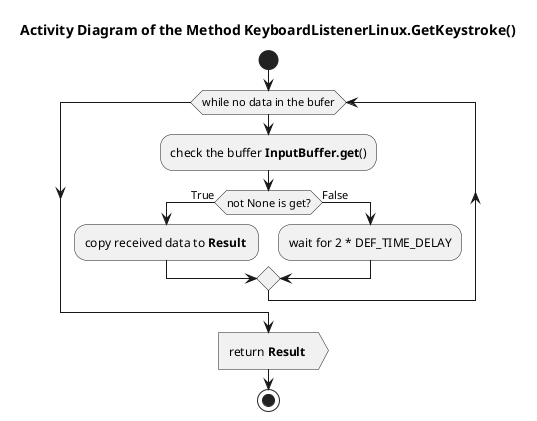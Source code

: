 @startuml sudoku_ui_cli_keystroke_linux_keyboardlistenerlinux_getkeystroke

title Activity Diagram of the Method KeyboardListenerLinux.GetKeystroke()

start

while (while no data in the bufer)
    :check the buffer **InputBuffer.get**();
    
    if (not None is get?) then (True)
        :copy received data to <b>Result</b> ;
    else (False)
        :wait for 2 * DEF_TIME_DELAY;
    endif
end while

:return <b>Result</b> >

stop

@enduml